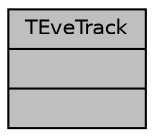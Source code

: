 digraph "TEveTrack"
{
 // INTERACTIVE_SVG=YES
  bgcolor="transparent";
  edge [fontname="Helvetica",fontsize="10",labelfontname="Helvetica",labelfontsize="10"];
  node [fontname="Helvetica",fontsize="10",shape=record];
  Node1 [label="{TEveTrack\n||}",height=0.2,width=0.4,color="black", fillcolor="grey75", style="filled" fontcolor="black"];
}
